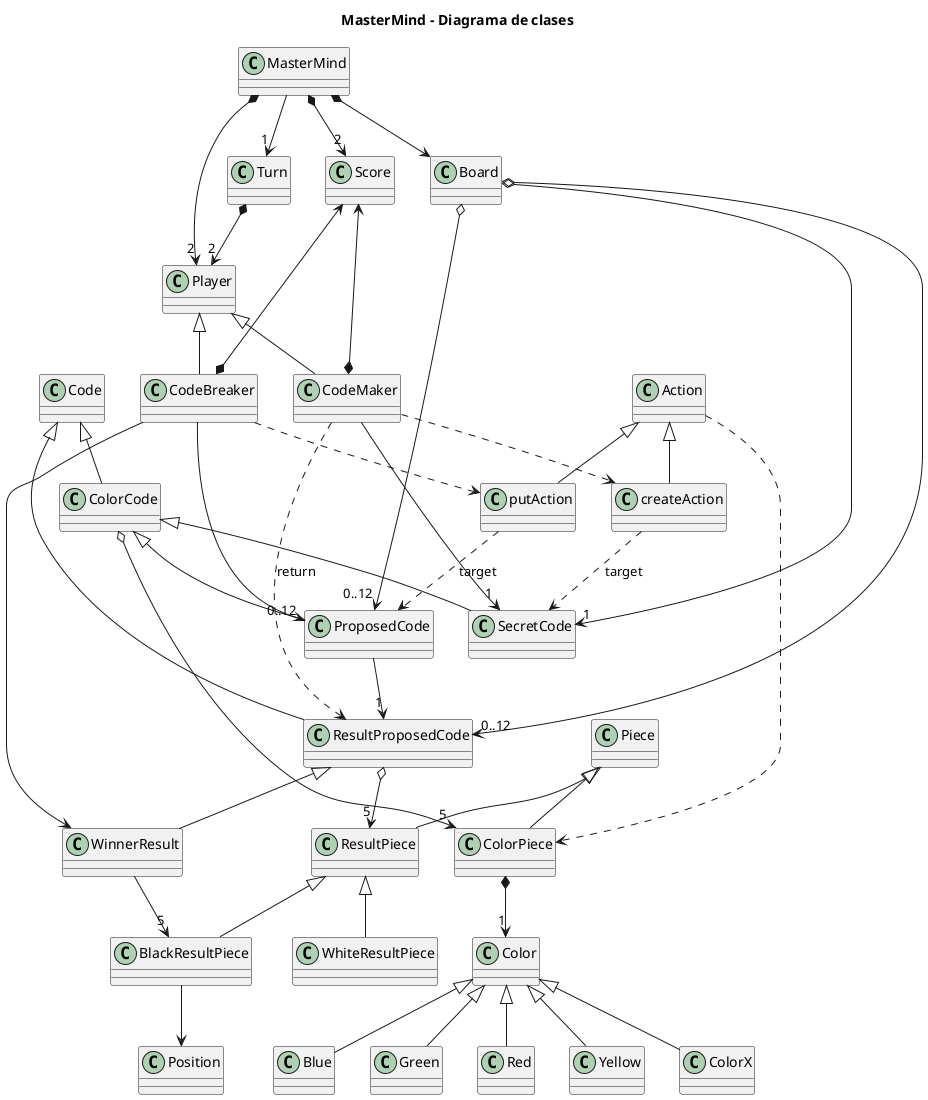 @startuml MasterMind

title MasterMind - Diagrama de clases

class MasterMind

together {
    class Board
    class Turn
    class Score
}
class Player

together {
    class CodeMaker
    class CodeBreaker
    class Code
}
class Piece
together {
    class ColorPiece
    class ResultPiece
}

together {
    class SecretCode
    class ProposedCode
    class ResultProposedCode
}

together {
    class putAction
    class createAction
}

class BlackResultPiece
class WhiteResultPiece
class WinnerResult
class Color

class ColorCode
class Position

MasterMind *--> Board
MasterMind --> "1" Turn
MasterMind *--> "2" Player
MasterMind *--> "2" Score
Turn *--> "2" Player

Score <--* CodeMaker
Score <--* CodeBreaker

Code ^-- ColorCode
Code ^-- ResultProposedCode
ColorCode ^-- SecretCode
ColorCode ^-- ProposedCode
ColorCode o--> "5" ColorPiece

Board o--> "1" SecretCode
Board o--> "0..12" ProposedCode
Board o--> "0..12" ResultProposedCode

Player ^-- CodeMaker
Player ^-- CodeBreaker
CodeMaker --> "1" SecretCode
CodeMaker ..> ResultProposedCode :"return"
CodeBreaker --> "0..12" ProposedCode
ProposedCode --> "1" ResultProposedCode

ResultProposedCode o--> "5" ResultPiece
ResultProposedCode ^-- WinnerResult
CodeBreaker --> WinnerResult
WinnerResult --> "5" BlackResultPiece

Piece ^-- ColorPiece
Piece ^-- ResultPiece

ColorPiece *--> "1" Color
Color ^-- Blue
Color ^-- Green
Color ^-- Red
Color ^-- Yellow
Color ^-- ColorX

ResultPiece ^-- BlackResultPiece
ResultPiece ^-- WhiteResultPiece
BlackResultPiece --> Position

CodeBreaker ..> putAction
putAction ..> ProposedCode : target

CodeMaker ..> createAction
createAction ..> SecretCode : target

Action ^-- createAction
Action ^-- putAction
Action ..> ColorPiece


@enduml